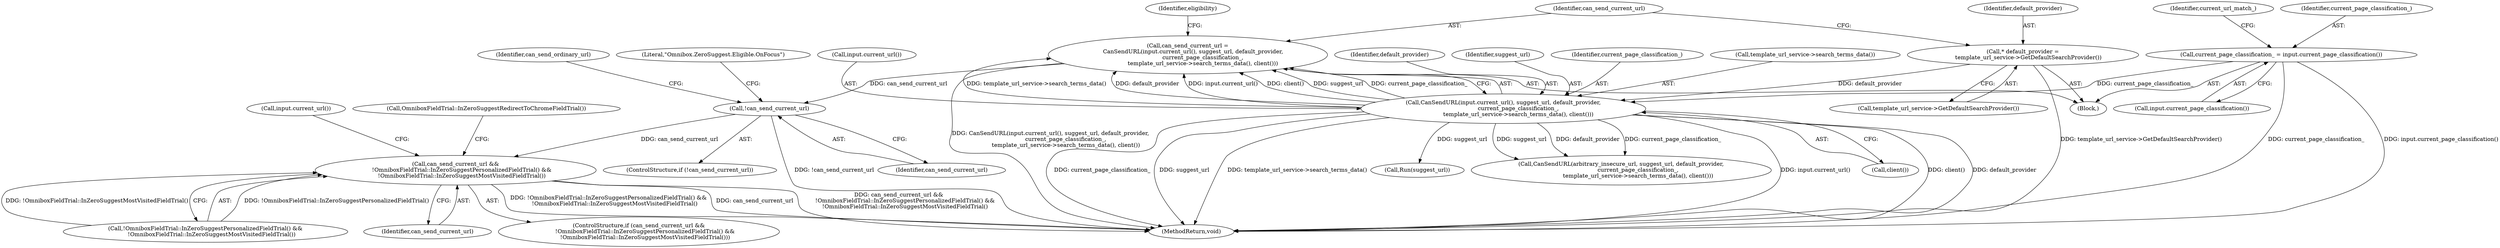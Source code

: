 digraph "0_Chrome_3f71619ec516f553c69a08bf373dcde14e86d08f@API" {
"1000176" [label="(Call,!can_send_current_url)"];
"1000161" [label="(Call,can_send_current_url =\n      CanSendURL(input.current_url(), suggest_url, default_provider,\n                 current_page_classification_,\n                 template_url_service->search_terms_data(), client()))"];
"1000163" [label="(Call,CanSendURL(input.current_url(), suggest_url, default_provider,\n                 current_page_classification_,\n                 template_url_service->search_terms_data(), client()))"];
"1000157" [label="(Call,* default_provider =\n      template_url_service->GetDefaultSearchProvider())"];
"1000137" [label="(Call,current_page_classification_ = input.current_page_classification())"];
"1000204" [label="(Call,can_send_current_url &&\n       !OmniboxFieldTrial::InZeroSuggestPersonalizedFieldTrial() &&\n       !OmniboxFieldTrial::InZeroSuggestMostVisitedFieldTrial())"];
"1000175" [label="(ControlStructure,if (!can_send_current_url))"];
"1000141" [label="(Identifier,current_url_match_)"];
"1000162" [label="(Identifier,can_send_current_url)"];
"1000161" [label="(Call,can_send_current_url =\n      CanSendURL(input.current_url(), suggest_url, default_provider,\n                 current_page_classification_,\n                 template_url_service->search_terms_data(), client()))"];
"1000181" [label="(Identifier,can_send_ordinary_url)"];
"1000205" [label="(Identifier,can_send_current_url)"];
"1000176" [label="(Call,!can_send_current_url)"];
"1000169" [label="(Call,client())"];
"1000206" [label="(Call,!OmniboxFieldTrial::InZeroSuggestPersonalizedFieldTrial() &&\n       !OmniboxFieldTrial::InZeroSuggestMostVisitedFieldTrial())"];
"1000159" [label="(Call,template_url_service->GetDefaultSearchProvider())"];
"1000166" [label="(Identifier,default_provider)"];
"1000177" [label="(Identifier,can_send_current_url)"];
"1000139" [label="(Call,input.current_page_classification())"];
"1000246" [label="(Call,input.current_url())"];
"1000253" [label="(Call,Run(suggest_url))"];
"1000213" [label="(Call,OmniboxFieldTrial::InZeroSuggestRedirectToChromeFieldTrial())"];
"1000103" [label="(Block,)"];
"1000204" [label="(Call,can_send_current_url &&\n       !OmniboxFieldTrial::InZeroSuggestPersonalizedFieldTrial() &&\n       !OmniboxFieldTrial::InZeroSuggestMostVisitedFieldTrial())"];
"1000203" [label="(ControlStructure,if (can_send_current_url &&\n       !OmniboxFieldTrial::InZeroSuggestPersonalizedFieldTrial() &&\n       !OmniboxFieldTrial::InZeroSuggestMostVisitedFieldTrial()))"];
"1000165" [label="(Identifier,suggest_url)"];
"1000137" [label="(Call,current_page_classification_ = input.current_page_classification())"];
"1000157" [label="(Call,* default_provider =\n      template_url_service->GetDefaultSearchProvider())"];
"1000182" [label="(Call,CanSendURL(arbitrary_insecure_url, suggest_url, default_provider,\n                   current_page_classification_,\n                   template_url_service->search_terms_data(), client()))"];
"1000173" [label="(Identifier,eligibility)"];
"1000167" [label="(Identifier,current_page_classification_)"];
"1000138" [label="(Identifier,current_page_classification_)"];
"1000196" [label="(Literal,\"Omnibox.ZeroSuggest.Eligible.OnFocus\")"];
"1000158" [label="(Identifier,default_provider)"];
"1000168" [label="(Call,template_url_service->search_terms_data())"];
"1000163" [label="(Call,CanSendURL(input.current_url(), suggest_url, default_provider,\n                 current_page_classification_,\n                 template_url_service->search_terms_data(), client()))"];
"1000164" [label="(Call,input.current_url())"];
"1000255" [label="(MethodReturn,void)"];
"1000176" -> "1000175"  [label="AST: "];
"1000176" -> "1000177"  [label="CFG: "];
"1000177" -> "1000176"  [label="AST: "];
"1000181" -> "1000176"  [label="CFG: "];
"1000196" -> "1000176"  [label="CFG: "];
"1000176" -> "1000255"  [label="DDG: !can_send_current_url"];
"1000161" -> "1000176"  [label="DDG: can_send_current_url"];
"1000176" -> "1000204"  [label="DDG: can_send_current_url"];
"1000161" -> "1000103"  [label="AST: "];
"1000161" -> "1000163"  [label="CFG: "];
"1000162" -> "1000161"  [label="AST: "];
"1000163" -> "1000161"  [label="AST: "];
"1000173" -> "1000161"  [label="CFG: "];
"1000161" -> "1000255"  [label="DDG: CanSendURL(input.current_url(), suggest_url, default_provider,\n                 current_page_classification_,\n                 template_url_service->search_terms_data(), client())"];
"1000163" -> "1000161"  [label="DDG: template_url_service->search_terms_data()"];
"1000163" -> "1000161"  [label="DDG: default_provider"];
"1000163" -> "1000161"  [label="DDG: input.current_url()"];
"1000163" -> "1000161"  [label="DDG: client()"];
"1000163" -> "1000161"  [label="DDG: suggest_url"];
"1000163" -> "1000161"  [label="DDG: current_page_classification_"];
"1000163" -> "1000169"  [label="CFG: "];
"1000164" -> "1000163"  [label="AST: "];
"1000165" -> "1000163"  [label="AST: "];
"1000166" -> "1000163"  [label="AST: "];
"1000167" -> "1000163"  [label="AST: "];
"1000168" -> "1000163"  [label="AST: "];
"1000169" -> "1000163"  [label="AST: "];
"1000163" -> "1000255"  [label="DDG: template_url_service->search_terms_data()"];
"1000163" -> "1000255"  [label="DDG: input.current_url()"];
"1000163" -> "1000255"  [label="DDG: client()"];
"1000163" -> "1000255"  [label="DDG: default_provider"];
"1000163" -> "1000255"  [label="DDG: current_page_classification_"];
"1000163" -> "1000255"  [label="DDG: suggest_url"];
"1000157" -> "1000163"  [label="DDG: default_provider"];
"1000137" -> "1000163"  [label="DDG: current_page_classification_"];
"1000163" -> "1000182"  [label="DDG: suggest_url"];
"1000163" -> "1000182"  [label="DDG: default_provider"];
"1000163" -> "1000182"  [label="DDG: current_page_classification_"];
"1000163" -> "1000253"  [label="DDG: suggest_url"];
"1000157" -> "1000103"  [label="AST: "];
"1000157" -> "1000159"  [label="CFG: "];
"1000158" -> "1000157"  [label="AST: "];
"1000159" -> "1000157"  [label="AST: "];
"1000162" -> "1000157"  [label="CFG: "];
"1000157" -> "1000255"  [label="DDG: template_url_service->GetDefaultSearchProvider()"];
"1000137" -> "1000103"  [label="AST: "];
"1000137" -> "1000139"  [label="CFG: "];
"1000138" -> "1000137"  [label="AST: "];
"1000139" -> "1000137"  [label="AST: "];
"1000141" -> "1000137"  [label="CFG: "];
"1000137" -> "1000255"  [label="DDG: input.current_page_classification()"];
"1000137" -> "1000255"  [label="DDG: current_page_classification_"];
"1000204" -> "1000203"  [label="AST: "];
"1000204" -> "1000205"  [label="CFG: "];
"1000204" -> "1000206"  [label="CFG: "];
"1000205" -> "1000204"  [label="AST: "];
"1000206" -> "1000204"  [label="AST: "];
"1000213" -> "1000204"  [label="CFG: "];
"1000246" -> "1000204"  [label="CFG: "];
"1000204" -> "1000255"  [label="DDG: !OmniboxFieldTrial::InZeroSuggestPersonalizedFieldTrial() &&\n       !OmniboxFieldTrial::InZeroSuggestMostVisitedFieldTrial()"];
"1000204" -> "1000255"  [label="DDG: can_send_current_url"];
"1000204" -> "1000255"  [label="DDG: can_send_current_url &&\n       !OmniboxFieldTrial::InZeroSuggestPersonalizedFieldTrial() &&\n       !OmniboxFieldTrial::InZeroSuggestMostVisitedFieldTrial()"];
"1000206" -> "1000204"  [label="DDG: !OmniboxFieldTrial::InZeroSuggestPersonalizedFieldTrial()"];
"1000206" -> "1000204"  [label="DDG: !OmniboxFieldTrial::InZeroSuggestMostVisitedFieldTrial()"];
}
